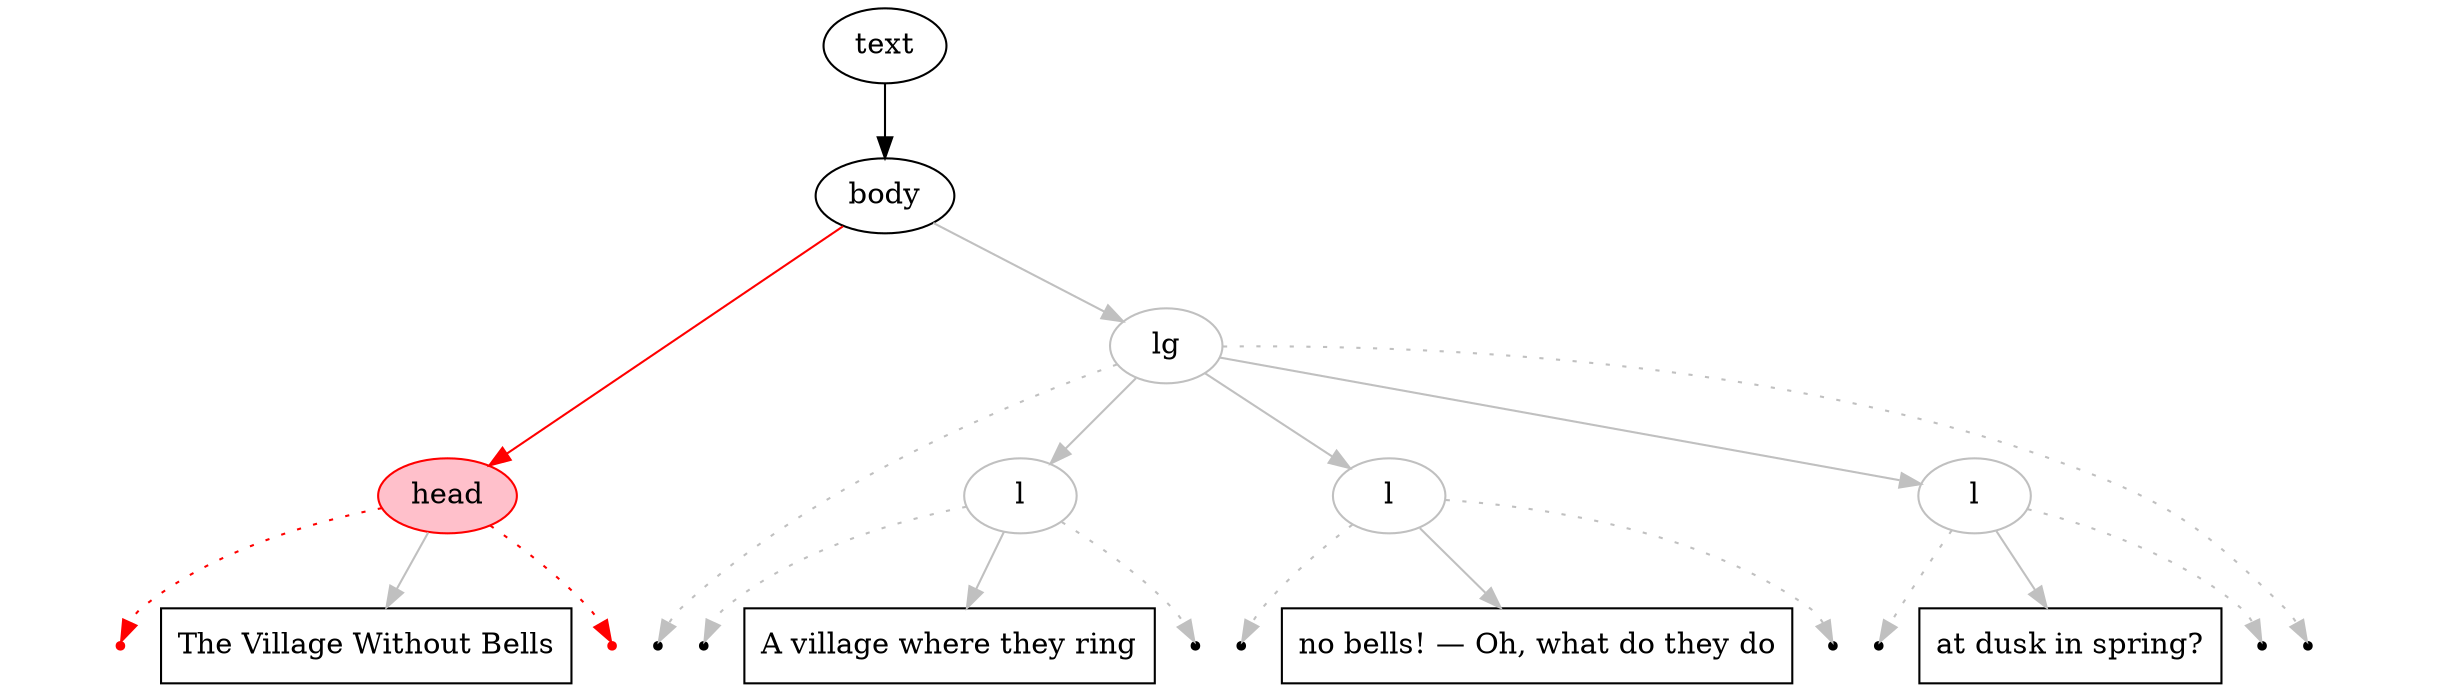 digraph { 
  node [ordering=out]; 
  subgraph { 
    rank=same; 
start_text_10 [label="text\nstart", shape=point, color=transparent];
end_text_10 [label="text\nend", shape=point, color=transparent];
start_body_10 [label="body\nstart", shape=point, color=transparent];
end_body_10 [label="body\nend", shape=point, color=transparent];
start_head_10 [label="head\nstart", shape=point, color=red];
end_head_10 [label="head\nend", shape=point, color=red];
pcd7 [shape=box, label="The Village Without Bells"];
start_lg_11 [label="lg\nstart", shape=point, color=black];
end_lg_11 [label="lg\nend", shape=point, color=black];
start_l_11 [label="l\nstart", shape=point, color=black];
end_l_11 [label="l\nend", shape=point, color=black];
pcd8 [shape=box, label="A village where they ring"];
start_l_12 [label="l\nstart", shape=point, color=black];
end_l_12 [label="l\nend", shape=point, color=black];
pcd9 [shape=box, label="no bells! — Oh, what do they do"];
start_l_13 [label="l\nstart", shape=point, color=black];
end_l_13 [label="l\nend", shape=point, color=black];
pcd10 [shape=box, label="at dusk in spring?"];
  } 

text_10 [label=text, color=black, shape=oval]; 
body_10 [label=body, color=black, shape=oval]; 
head_10 [label=head, color=red, shape=oval, style=filled, fillcolor=pink]; 
lg_11 [label=lg, color=gray, shape=oval]; 
l_11 [label=l, color=gray, shape=oval]; 
l_12 [label=l, color=gray, shape=oval]; 
l_13 [label=l, color=gray, shape=oval]; 

text_10 -> start_text_10 [style=invis, arrowhead=none];
text_10 -> body_10 [color=black];
text_10 -> end_text_10 [style=invis, arrowhead=none];
body_10 -> start_body_10 [style=invis, arrowhead=none];
body_10 -> head_10 [color=red];
body_10 -> lg_11 [color=gray];
body_10 -> end_body_10 [style=invis, arrowhead=none];
head_10 -> start_head_10 [color=red, style=dotted];
head_10 -> pcd7 [color=gray];
head_10 -> end_head_10 [color=red, style=dotted];
lg_11 -> start_lg_11 [color=gray, style=dotted];
lg_11 -> l_11 [color=gray];
lg_11 -> l_12 [color=gray];
lg_11 -> l_13 [color=gray];
lg_11 -> end_lg_11 [color=gray, style=dotted];
l_11 -> start_l_11 [color=gray, style=dotted];
l_11 -> pcd8 [color=gray];
l_11 -> end_l_11 [color=gray, style=dotted];
l_12 -> start_l_12 [color=gray, style=dotted];
l_12 -> pcd9 [color=gray];
l_12 -> end_l_12 [color=gray, style=dotted];
l_13 -> start_l_13 [color=gray, style=dotted];
l_13 -> pcd10 [color=gray];
l_13 -> end_l_13 [color=gray, style=dotted];
}
